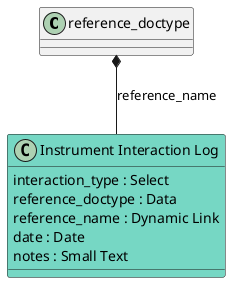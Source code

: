 @startuml
"reference_doctype" *-- "Instrument Interaction Log" : reference_name
class "Instrument Interaction Log" #76D7C4 {
  interaction_type : Select
  reference_doctype : Data
  reference_name : Dynamic Link
  date : Date
  notes : Small Text
}
@enduml